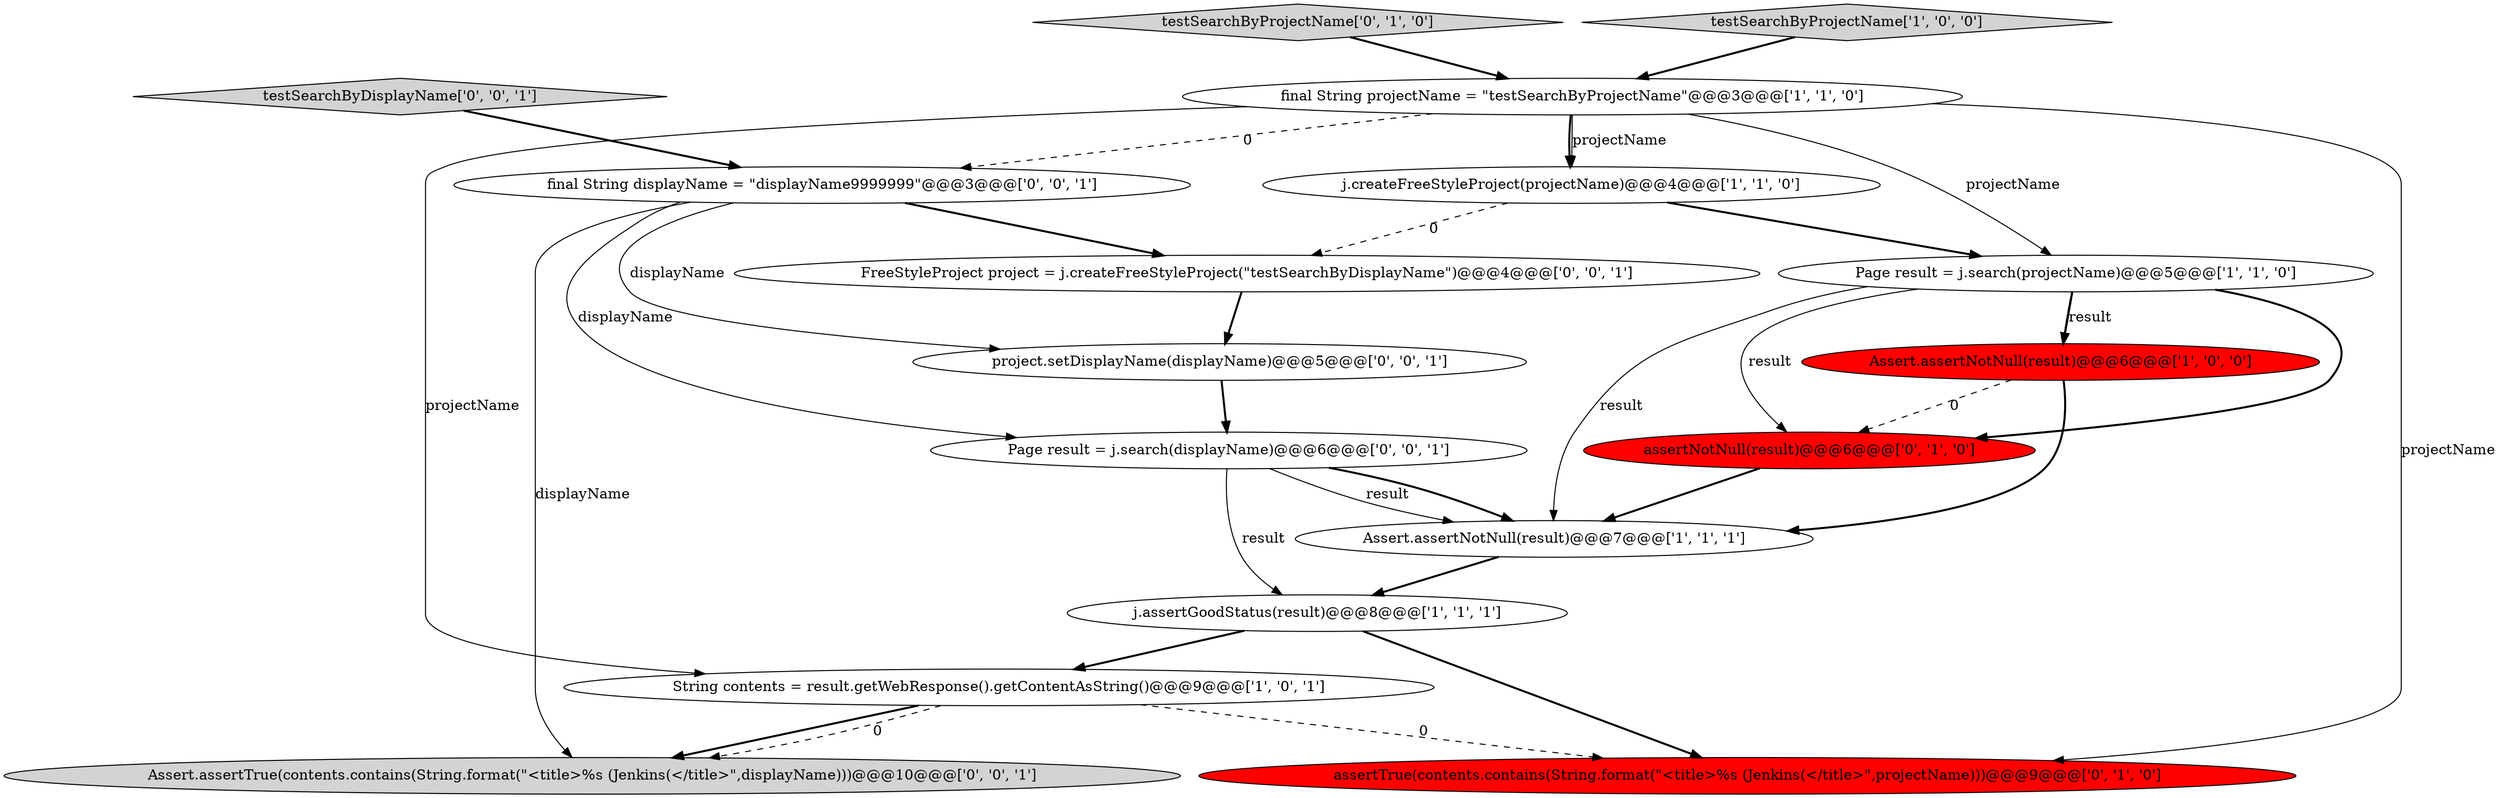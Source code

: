 digraph {
6 [style = filled, label = "final String projectName = \"testSearchByProjectName\"@@@3@@@['1', '1', '0']", fillcolor = white, shape = ellipse image = "AAA0AAABBB1BBB"];
8 [style = filled, label = "testSearchByProjectName['0', '1', '0']", fillcolor = lightgray, shape = diamond image = "AAA0AAABBB2BBB"];
2 [style = filled, label = "Assert.assertNotNull(result)@@@7@@@['1', '1', '1']", fillcolor = white, shape = ellipse image = "AAA0AAABBB1BBB"];
11 [style = filled, label = "project.setDisplayName(displayName)@@@5@@@['0', '0', '1']", fillcolor = white, shape = ellipse image = "AAA0AAABBB3BBB"];
5 [style = filled, label = "String contents = result.getWebResponse().getContentAsString()@@@9@@@['1', '0', '1']", fillcolor = white, shape = ellipse image = "AAA0AAABBB1BBB"];
4 [style = filled, label = "Assert.assertNotNull(result)@@@6@@@['1', '0', '0']", fillcolor = red, shape = ellipse image = "AAA1AAABBB1BBB"];
7 [style = filled, label = "j.assertGoodStatus(result)@@@8@@@['1', '1', '1']", fillcolor = white, shape = ellipse image = "AAA0AAABBB1BBB"];
9 [style = filled, label = "assertNotNull(result)@@@6@@@['0', '1', '0']", fillcolor = red, shape = ellipse image = "AAA1AAABBB2BBB"];
15 [style = filled, label = "Assert.assertTrue(contents.contains(String.format(\"<title>%s (Jenkins(</title>\",displayName)))@@@10@@@['0', '0', '1']", fillcolor = lightgray, shape = ellipse image = "AAA0AAABBB3BBB"];
12 [style = filled, label = "Page result = j.search(displayName)@@@6@@@['0', '0', '1']", fillcolor = white, shape = ellipse image = "AAA0AAABBB3BBB"];
3 [style = filled, label = "Page result = j.search(projectName)@@@5@@@['1', '1', '0']", fillcolor = white, shape = ellipse image = "AAA0AAABBB1BBB"];
10 [style = filled, label = "assertTrue(contents.contains(String.format(\"<title>%s (Jenkins(</title>\",projectName)))@@@9@@@['0', '1', '0']", fillcolor = red, shape = ellipse image = "AAA1AAABBB2BBB"];
0 [style = filled, label = "j.createFreeStyleProject(projectName)@@@4@@@['1', '1', '0']", fillcolor = white, shape = ellipse image = "AAA0AAABBB1BBB"];
13 [style = filled, label = "FreeStyleProject project = j.createFreeStyleProject(\"testSearchByDisplayName\")@@@4@@@['0', '0', '1']", fillcolor = white, shape = ellipse image = "AAA0AAABBB3BBB"];
16 [style = filled, label = "final String displayName = \"displayName9999999\"@@@3@@@['0', '0', '1']", fillcolor = white, shape = ellipse image = "AAA0AAABBB3BBB"];
14 [style = filled, label = "testSearchByDisplayName['0', '0', '1']", fillcolor = lightgray, shape = diamond image = "AAA0AAABBB3BBB"];
1 [style = filled, label = "testSearchByProjectName['1', '0', '0']", fillcolor = lightgray, shape = diamond image = "AAA0AAABBB1BBB"];
0->3 [style = bold, label=""];
16->15 [style = solid, label="displayName"];
14->16 [style = bold, label=""];
16->13 [style = bold, label=""];
12->7 [style = solid, label="result"];
9->2 [style = bold, label=""];
7->10 [style = bold, label=""];
6->3 [style = solid, label="projectName"];
5->15 [style = bold, label=""];
8->6 [style = bold, label=""];
6->0 [style = bold, label=""];
11->12 [style = bold, label=""];
4->2 [style = bold, label=""];
3->4 [style = bold, label=""];
3->9 [style = solid, label="result"];
13->11 [style = bold, label=""];
16->12 [style = solid, label="displayName"];
3->2 [style = solid, label="result"];
3->9 [style = bold, label=""];
4->9 [style = dashed, label="0"];
12->2 [style = bold, label=""];
12->2 [style = solid, label="result"];
7->5 [style = bold, label=""];
1->6 [style = bold, label=""];
6->16 [style = dashed, label="0"];
5->10 [style = dashed, label="0"];
6->5 [style = solid, label="projectName"];
16->11 [style = solid, label="displayName"];
0->13 [style = dashed, label="0"];
6->0 [style = solid, label="projectName"];
2->7 [style = bold, label=""];
6->10 [style = solid, label="projectName"];
5->15 [style = dashed, label="0"];
3->4 [style = solid, label="result"];
}
